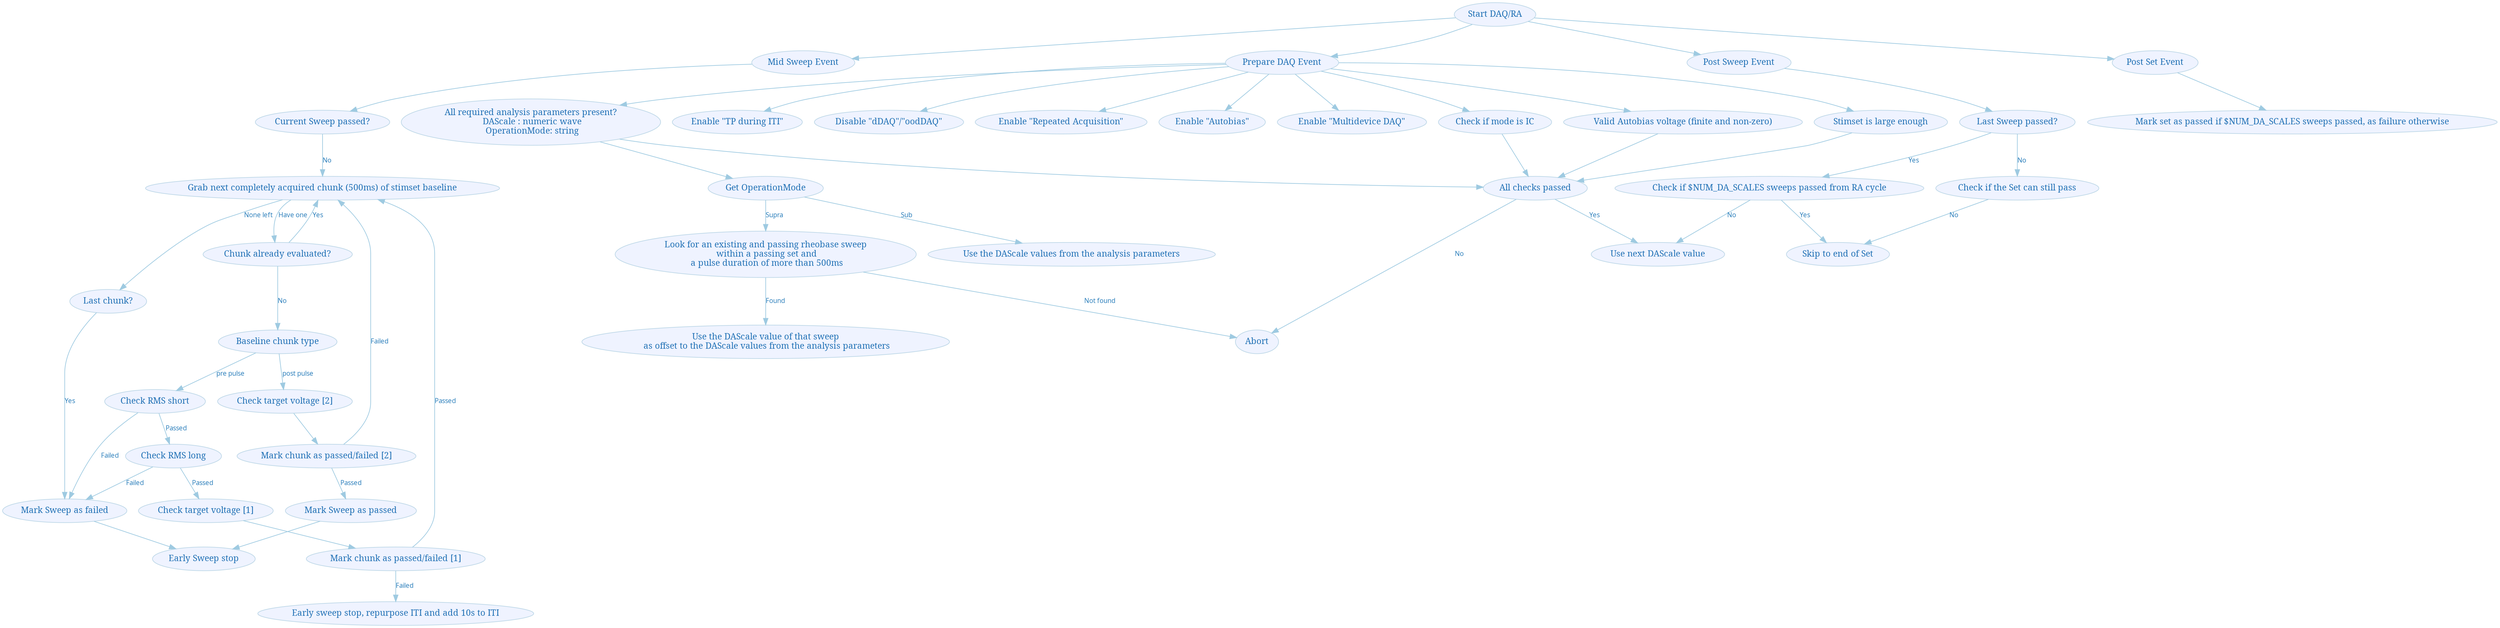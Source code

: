 digraph G {
    fontname="sans-serif";
    compound="true";
    ratio="0,01";
    center="true";
    penwidth="0.1";
    edge [comment="Wildcard edge",
          fontname="sans-serif",
          fontsize=10,
          colorscheme="blues3",
          color=2,
          fontcolor=3];
    node [fontname="serif",
          fontsize=13,
          fillcolor="1",
          colorscheme="blues4",
          color="2",
          fontcolor="4",
          style="filled"];
    "Start DAQ/RA";
    "Mid Sweep Event";
    "Start DAQ/RA" -> "Mid Sweep Event";
    "Prepare DAQ Event";
    "Start DAQ/RA" -> "Prepare DAQ Event";
    "Post Set Event";
    "Post Sweep Event";
    "Start DAQ/RA" -> "Post Set Event";
    "Start DAQ/RA" -> "Post Sweep Event";
    "Enable \"TP during ITI\"";
    "Enable \"Autobias\"";
    "Enable \"Multidevice DAQ\"";
    "Valid Autobias voltage (finite and non-zero)";
    "Disable \"dDAQ\"/\"oodDAQ\"";
    "Enable \"Repeated Acquisition\"";
    "Prepare DAQ Event" -> "Enable \"Autobias\"";
    "Prepare DAQ Event" -> "Enable \"TP during ITI\"";
    "Prepare DAQ Event" -> "Valid Autobias voltage (finite and non-zero)";
    "Prepare DAQ Event" -> "Enable \"Multidevice DAQ\"";
    "Prepare DAQ Event" -> "Disable \"dDAQ\"/\"oodDAQ\"";
    "Prepare DAQ Event" -> "Enable \"Repeated Acquisition\"";
    "All checks passed";
    "Valid Autobias voltage (finite and non-zero)" -> "All checks passed";
    "Mark set as passed if $NUM_DA_SCALES sweeps passed, as failure otherwise";
    "Post Set Event" -> "Mark set as passed if $NUM_DA_SCALES sweeps passed, as failure otherwise";
    "Last Sweep passed?";
    "Check if $NUM_DA_SCALES sweeps passed from RA cycle";
    "Skip to end of Set";
    "Post Sweep Event" -> "Last Sweep passed?";
    "Last Sweep passed?" -> "Check if $NUM_DA_SCALES sweeps passed from RA cycle"  [label="Yes"];
    "Check if $NUM_DA_SCALES sweeps passed from RA cycle" -> "Skip to end of Set"  [label="Yes"];
    "Use next DAScale value";
    "Check if $NUM_DA_SCALES sweeps passed from RA cycle" -> "Use next DAScale value"  [label="No"];
    "Check if the Set can still pass";
    "Last Sweep passed?" -> "Check if the Set can still pass"  [label="No"];
    "Check if the Set can still pass" -> "Skip to end of Set"  [label="No"];
    "All checks passed" -> "Use next DAScale value"  [label="Yes"];
    "Abort";
    "All checks passed" -> "Abort"  [label="No"];
    "Current Sweep passed?";
    "Mid Sweep Event" -> "Current Sweep passed?";
    "Grab next completely acquired chunk (500ms) of stimset baseline";
    "Current Sweep passed?" -> "Grab next completely acquired chunk (500ms) of stimset baseline"  [label="No"];
    "Baseline chunk type";
    "Chunk already evaluated?";
    "Grab next completely acquired chunk (500ms) of stimset baseline" -> "Chunk already evaluated?"  [label="Have one"];
    "Grab next completely acquired chunk (500ms) of stimset baseline" -> "Last chunk?"  [label="None left"];
    "Last chunk?" -> "Mark Sweep as failed"  [label="Yes"];
    "Chunk already evaluated?" -> "Grab next completely acquired chunk (500ms) of stimset baseline"  [label="Yes"];
    "Chunk already evaluated?" -> "Baseline chunk type"  [label="No"];
    "Check RMS short";
    "Check RMS long";
    "Check target voltage [1]";
    "Check target voltage [2]";
    "Baseline chunk type" -> "Check RMS short"  [label="pre pulse"];
    "Check RMS short" -> "Check RMS long"  [label="Passed"];
    "Mark Sweep as passed";
    "Mark Sweep as failed";
    "Check RMS short" -> "Mark Sweep as failed"  [label="Failed"];
    "Check RMS long" -> "Mark Sweep as failed"  [label="Failed"];
    "Check RMS long" -> "Check target voltage [1]"  [label="Passed"];
    "Mark chunk as passed/failed [1]";
    "Check target voltage [1]" -> "Mark chunk as passed/failed [1]";
    "Mark chunk as passed/failed [1]" -> "Grab next completely acquired chunk (500ms) of stimset baseline"  [label="Passed"];
    "Early sweep stop, repurpose ITI and add 10s to ITI";
    "Mark chunk as passed/failed [1]" -> "Early sweep stop, repurpose ITI and add 10s to ITI"  [label="Failed"];
    "Baseline chunk type" -> "Check target voltage [2]"  [label="post pulse"];
    "Check target voltage [2]" -> "Mark chunk as passed/failed [2]";
    "Mark chunk as passed/failed [2]" -> "Grab next completely acquired chunk (500ms) of stimset baseline"  [label="Failed"];
    "Mark chunk as passed/failed [2]" -> "Mark Sweep as passed"  [label="Passed"];
    "Mark Sweep as passed" -> "Early Sweep stop";
    "Mark Sweep as failed" -> "Early Sweep stop";
    "Stimset is large enough";
    "Prepare DAQ Event" -> "Stimset is large enough";
    "Stimset is large enough" -> "All checks passed";
    "All required analysis parameters present?\n DAScale : numeric wave\n OperationMode: string";
    "Prepare DAQ Event" -> "All required analysis parameters present?\n DAScale : numeric wave\n OperationMode: string";
    "All required analysis parameters present?\n DAScale : numeric wave\n OperationMode: string" -> "All checks passed";
    "Get OperationMode";
    "All required analysis parameters present?\n DAScale : numeric wave\n OperationMode: string" -> "Get OperationMode";
    "Look for an existing and passing rheobase sweep\n within a passing set and\n a pulse duration of more than 500ms";
    "Get OperationMode" -> "Look for an existing and passing rheobase sweep\n within a passing set and\n a pulse duration of more than 500ms"  [label="Supra"];
    "Look for an existing and passing rheobase sweep\n within a passing set and\n a pulse duration of more than 500ms" -> "Abort"  [label="Not found"];
    "Use the DAScale value of that sweep\n as offset to the DAScale values from the analysis parameters";
    "Look for an existing and passing rheobase sweep\n within a passing set and\n a pulse duration of more than 500ms" -> "Use the DAScale value of that sweep\n as offset to the DAScale values from the analysis parameters"  [label="Found"];
    "Use the DAScale values from the analysis parameters";
    "Get OperationMode" -> "Use the DAScale values from the analysis parameters"  [label="Sub"];
    "Check if mode is IC";
    "Prepare DAQ Event" -> "Check if mode is IC";
    "Check if mode is IC" -> "All checks passed";
}

